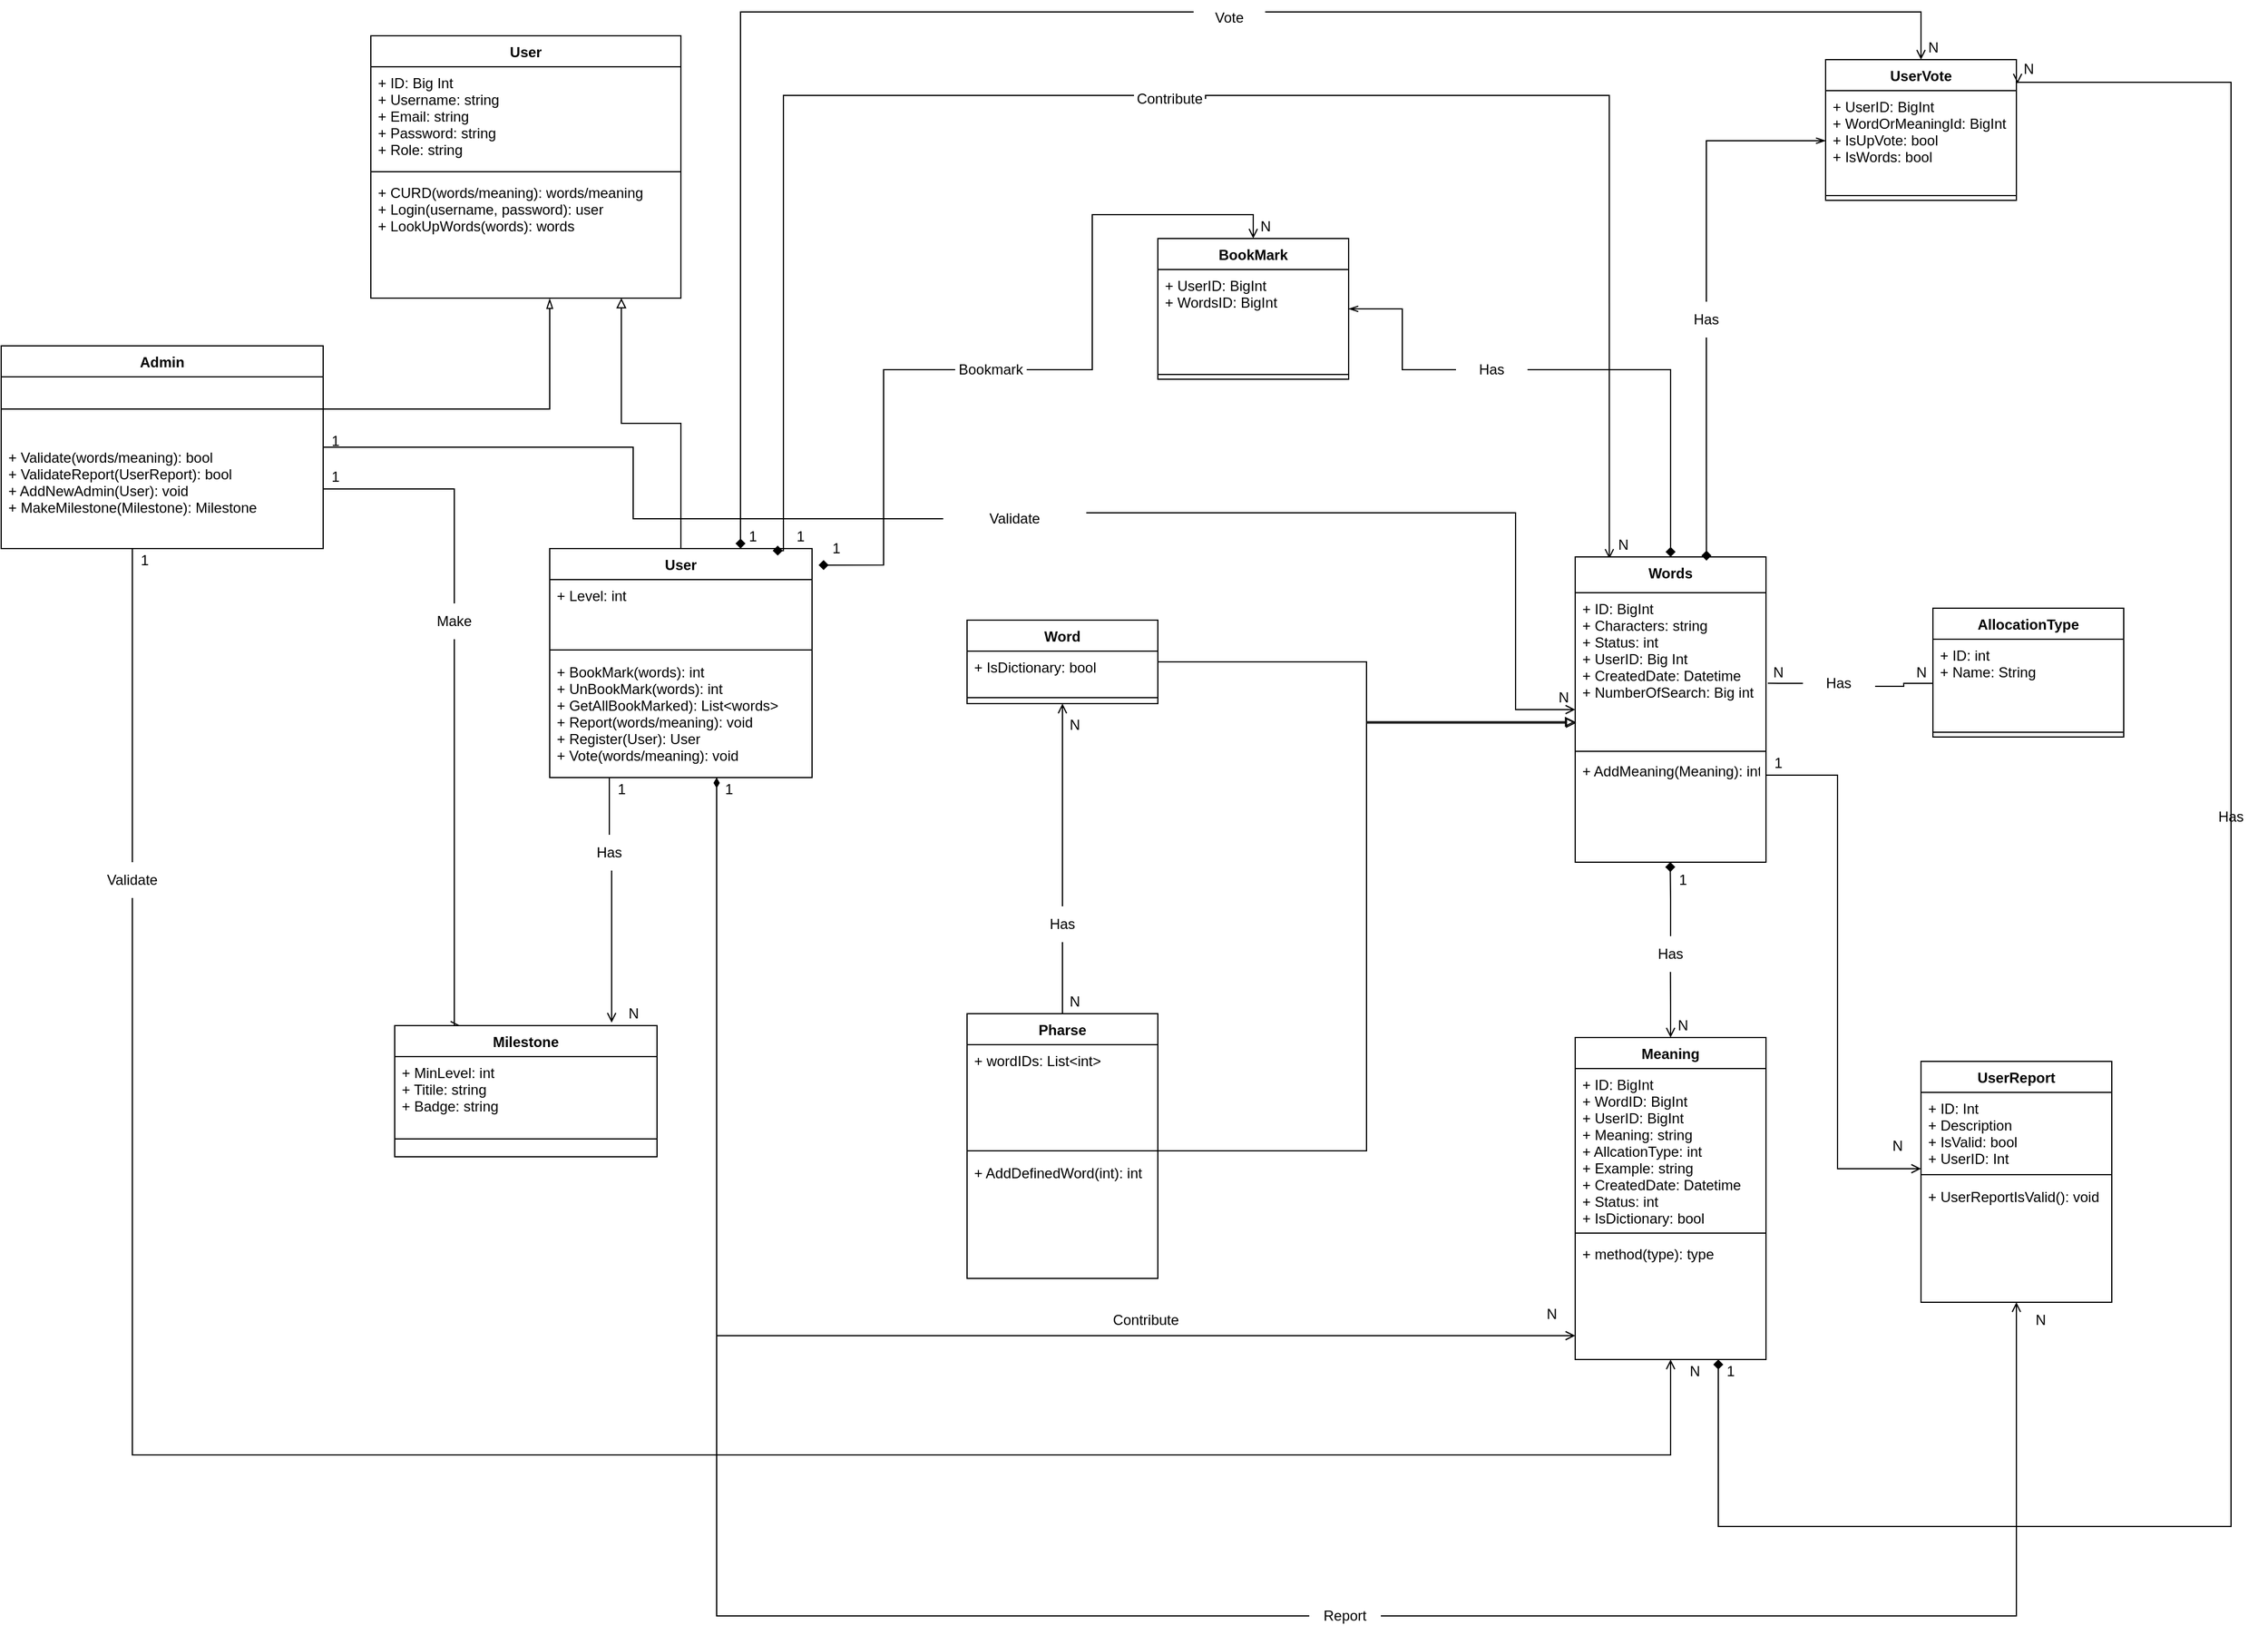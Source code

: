 <mxfile version="19.0.3" type="device"><diagram id="C5RBs43oDa-KdzZeNtuy" name="Page-1"><mxGraphModel dx="2249" dy="2073" grid="1" gridSize="10" guides="1" tooltips="1" connect="1" arrows="1" fold="1" page="1" pageScale="1" pageWidth="827" pageHeight="1169" math="0" shadow="0"><root><mxCell id="WIyWlLk6GJQsqaUBKTNV-0"/><mxCell id="WIyWlLk6GJQsqaUBKTNV-1" parent="WIyWlLk6GJQsqaUBKTNV-0"/><mxCell id="ejcMXYx8NSm2PyiVMTwv-77" style="edgeStyle=orthogonalEdgeStyle;rounded=0;orthogonalLoop=1;jettySize=auto;html=1;entryX=0.5;entryY=0;entryDx=0;entryDy=0;startArrow=none;startFill=1;endArrow=open;endFill=0;exitX=1;exitY=0.5;exitDx=0;exitDy=0;" parent="WIyWlLk6GJQsqaUBKTNV-1" source="ejcMXYx8NSm2PyiVMTwv-99" target="ejcMXYx8NSm2PyiVMTwv-53" edge="1"><mxGeometry relative="1" as="geometry"/></mxCell><mxCell id="ejcMXYx8NSm2PyiVMTwv-79" style="edgeStyle=orthogonalEdgeStyle;rounded=0;orthogonalLoop=1;jettySize=auto;html=1;entryX=0.179;entryY=0.006;entryDx=0;entryDy=0;entryPerimeter=0;startArrow=none;startFill=1;endArrow=open;endFill=0;exitX=1;exitY=0.5;exitDx=0;exitDy=0;" parent="WIyWlLk6GJQsqaUBKTNV-1" source="ejcMXYx8NSm2PyiVMTwv-95" target="ejcMXYx8NSm2PyiVMTwv-35" edge="1"><mxGeometry relative="1" as="geometry"><Array as="points"><mxPoint x="680" y="70"/><mxPoint x="1019" y="70"/></Array></mxGeometry></mxCell><mxCell id="ejcMXYx8NSm2PyiVMTwv-14" value="User" style="swimlane;fontStyle=1;align=center;verticalAlign=top;childLayout=stackLayout;horizontal=1;startSize=26;horizontalStack=0;resizeParent=1;resizeParentMax=0;resizeLast=0;collapsible=1;marginBottom=0;" parent="WIyWlLk6GJQsqaUBKTNV-1" vertex="1"><mxGeometry x="-20" y="20" width="260" height="220" as="geometry"/></mxCell><mxCell id="ejcMXYx8NSm2PyiVMTwv-15" value="+ ID: Big Int&#10;+ Username: string&#10;+ Email: string&#10;+ Password: string&#10;+ Role: string" style="text;strokeColor=none;fillColor=none;align=left;verticalAlign=top;spacingLeft=4;spacingRight=4;overflow=hidden;rotatable=0;points=[[0,0.5],[1,0.5]];portConstraint=eastwest;" parent="ejcMXYx8NSm2PyiVMTwv-14" vertex="1"><mxGeometry y="26" width="260" height="84" as="geometry"/></mxCell><mxCell id="ejcMXYx8NSm2PyiVMTwv-16" value="" style="line;strokeWidth=1;fillColor=none;align=left;verticalAlign=middle;spacingTop=-1;spacingLeft=3;spacingRight=3;rotatable=0;labelPosition=right;points=[];portConstraint=eastwest;" parent="ejcMXYx8NSm2PyiVMTwv-14" vertex="1"><mxGeometry y="110" width="260" height="8" as="geometry"/></mxCell><mxCell id="ejcMXYx8NSm2PyiVMTwv-17" value="+ CURD(words/meaning): words/meaning&#10;+ Login(username, password): user&#10;+ LookUpWords(words): words" style="text;strokeColor=none;fillColor=none;align=left;verticalAlign=top;spacingLeft=4;spacingRight=4;overflow=hidden;rotatable=0;points=[[0,0.5],[1,0.5]];portConstraint=eastwest;" parent="ejcMXYx8NSm2PyiVMTwv-14" vertex="1"><mxGeometry y="118" width="260" height="102" as="geometry"/></mxCell><mxCell id="ejcMXYx8NSm2PyiVMTwv-66" style="edgeStyle=orthogonalEdgeStyle;rounded=0;orthogonalLoop=1;jettySize=auto;html=1;entryX=0.808;entryY=1;entryDx=0;entryDy=0;entryPerimeter=0;exitX=0.5;exitY=0;exitDx=0;exitDy=0;endArrow=block;endFill=0;" parent="WIyWlLk6GJQsqaUBKTNV-1" source="ejcMXYx8NSm2PyiVMTwv-18" target="ejcMXYx8NSm2PyiVMTwv-17" edge="1"><mxGeometry relative="1" as="geometry"><Array as="points"><mxPoint x="240" y="345"/><mxPoint x="190" y="345"/></Array></mxGeometry></mxCell><mxCell id="ejcMXYx8NSm2PyiVMTwv-103" style="edgeStyle=orthogonalEdgeStyle;rounded=0;orthogonalLoop=1;jettySize=auto;html=1;startArrow=none;startFill=0;endArrow=open;endFill=0;" parent="WIyWlLk6GJQsqaUBKTNV-1" source="ejcMXYx8NSm2PyiVMTwv-18" target="ejcMXYx8NSm2PyiVMTwv-47" edge="1"><mxGeometry relative="1" as="geometry"><Array as="points"><mxPoint x="270" y="1110"/></Array></mxGeometry></mxCell><mxCell id="ejcMXYx8NSm2PyiVMTwv-113" style="edgeStyle=orthogonalEdgeStyle;rounded=0;orthogonalLoop=1;jettySize=auto;html=1;startArrow=none;startFill=0;endArrow=open;endFill=0;" parent="WIyWlLk6GJQsqaUBKTNV-1" source="ejcMXYx8NSm2PyiVMTwv-135" target="ejcMXYx8NSm2PyiVMTwv-106" edge="1"><mxGeometry relative="1" as="geometry"><Array as="points"><mxPoint x="1360" y="1345"/></Array></mxGeometry></mxCell><mxCell id="ejcMXYx8NSm2PyiVMTwv-125" style="edgeStyle=orthogonalEdgeStyle;rounded=0;orthogonalLoop=1;jettySize=auto;html=1;entryX=0.827;entryY=-0.023;entryDx=0;entryDy=0;entryPerimeter=0;startArrow=none;startFill=0;endArrow=open;endFill=0;" parent="WIyWlLk6GJQsqaUBKTNV-1" source="ejcMXYx8NSm2PyiVMTwv-129" target="ejcMXYx8NSm2PyiVMTwv-118" edge="1"><mxGeometry relative="1" as="geometry"><Array as="points"><mxPoint x="182" y="710"/><mxPoint x="182" y="710"/></Array></mxGeometry></mxCell><mxCell id="ejcMXYx8NSm2PyiVMTwv-18" value="User" style="swimlane;fontStyle=1;align=center;verticalAlign=top;childLayout=stackLayout;horizontal=1;startSize=26;horizontalStack=0;resizeParent=1;resizeParentMax=0;resizeLast=0;collapsible=1;marginBottom=0;" parent="WIyWlLk6GJQsqaUBKTNV-1" vertex="1"><mxGeometry x="130" y="450" width="220" height="192" as="geometry"/></mxCell><mxCell id="ejcMXYx8NSm2PyiVMTwv-52" value="+ Level: int" style="text;strokeColor=none;fillColor=none;align=left;verticalAlign=top;spacingLeft=4;spacingRight=4;overflow=hidden;rotatable=0;points=[[0,0.5],[1,0.5]];portConstraint=eastwest;" parent="ejcMXYx8NSm2PyiVMTwv-18" vertex="1"><mxGeometry y="26" width="220" height="54" as="geometry"/></mxCell><mxCell id="ejcMXYx8NSm2PyiVMTwv-20" value="" style="line;strokeWidth=1;fillColor=none;align=left;verticalAlign=middle;spacingTop=-1;spacingLeft=3;spacingRight=3;rotatable=0;labelPosition=right;points=[];portConstraint=eastwest;" parent="ejcMXYx8NSm2PyiVMTwv-18" vertex="1"><mxGeometry y="80" width="220" height="10" as="geometry"/></mxCell><mxCell id="ejcMXYx8NSm2PyiVMTwv-21" value="+ BookMark(words): int&#10;+ UnBookMark(words): int&#10;+ GetAllBookMarked): List&lt;words&gt;&#10;+ Report(words/meaning): void&#10;+ Register(User): User&#10;+ Vote(words/meaning): void" style="text;strokeColor=none;fillColor=none;align=left;verticalAlign=top;spacingLeft=4;spacingRight=4;overflow=hidden;rotatable=0;points=[[0,0.5],[1,0.5]];portConstraint=eastwest;" parent="ejcMXYx8NSm2PyiVMTwv-18" vertex="1"><mxGeometry y="90" width="220" height="102" as="geometry"/></mxCell><mxCell id="ejcMXYx8NSm2PyiVMTwv-68" style="edgeStyle=orthogonalEdgeStyle;rounded=0;orthogonalLoop=1;jettySize=auto;html=1;endArrow=blockThin;endFill=0;entryX=0.577;entryY=1.005;entryDx=0;entryDy=0;entryPerimeter=0;" parent="WIyWlLk6GJQsqaUBKTNV-1" source="ejcMXYx8NSm2PyiVMTwv-33" target="ejcMXYx8NSm2PyiVMTwv-17" edge="1"><mxGeometry relative="1" as="geometry"><mxPoint x="340" y="270" as="targetPoint"/></mxGeometry></mxCell><mxCell id="ejcMXYx8NSm2PyiVMTwv-105" style="edgeStyle=orthogonalEdgeStyle;rounded=0;orthogonalLoop=1;jettySize=auto;html=1;startArrow=none;startFill=0;endArrow=open;endFill=0;" parent="WIyWlLk6GJQsqaUBKTNV-1" source="ejcMXYx8NSm2PyiVMTwv-126" target="ejcMXYx8NSm2PyiVMTwv-44" edge="1"><mxGeometry relative="1" as="geometry"><Array as="points"><mxPoint x="-220" y="1210"/><mxPoint x="1070" y="1210"/></Array></mxGeometry></mxCell><mxCell id="ejcMXYx8NSm2PyiVMTwv-112" style="edgeStyle=orthogonalEdgeStyle;rounded=0;orthogonalLoop=1;jettySize=auto;html=1;startArrow=none;startFill=0;endArrow=open;endFill=0;" parent="WIyWlLk6GJQsqaUBKTNV-1" source="ejcMXYx8NSm2PyiVMTwv-133" target="ejcMXYx8NSm2PyiVMTwv-35" edge="1"><mxGeometry relative="1" as="geometry"><Array as="points"><mxPoint x="940" y="420"/><mxPoint x="940" y="585"/></Array></mxGeometry></mxCell><mxCell id="ejcMXYx8NSm2PyiVMTwv-122" style="edgeStyle=orthogonalEdgeStyle;rounded=0;orthogonalLoop=1;jettySize=auto;html=1;entryX=0.25;entryY=0;entryDx=0;entryDy=0;startArrow=none;startFill=0;endArrow=open;endFill=0;" parent="WIyWlLk6GJQsqaUBKTNV-1" source="ejcMXYx8NSm2PyiVMTwv-123" target="ejcMXYx8NSm2PyiVMTwv-118" edge="1"><mxGeometry relative="1" as="geometry"><Array as="points"><mxPoint x="50" y="850"/></Array></mxGeometry></mxCell><mxCell id="ejcMXYx8NSm2PyiVMTwv-31" value="Admin" style="swimlane;fontStyle=1;align=center;verticalAlign=top;childLayout=stackLayout;horizontal=1;startSize=26;horizontalStack=0;resizeParent=1;resizeParentMax=0;resizeLast=0;collapsible=1;marginBottom=0;" parent="WIyWlLk6GJQsqaUBKTNV-1" vertex="1"><mxGeometry x="-330" y="280" width="270" height="170" as="geometry"/></mxCell><mxCell id="ejcMXYx8NSm2PyiVMTwv-33" value="" style="line;strokeWidth=1;fillColor=none;align=left;verticalAlign=middle;spacingTop=-1;spacingLeft=3;spacingRight=3;rotatable=0;labelPosition=right;points=[];portConstraint=eastwest;" parent="ejcMXYx8NSm2PyiVMTwv-31" vertex="1"><mxGeometry y="26" width="270" height="54" as="geometry"/></mxCell><mxCell id="ejcMXYx8NSm2PyiVMTwv-34" value="+ Validate(words/meaning): bool&#10;+ ValidateReport(UserReport): bool&#10;+ AddNewAdmin(User): void&#10;+ MakeMilestone(Milestone): Milestone" style="text;strokeColor=none;fillColor=none;align=left;verticalAlign=top;spacingLeft=4;spacingRight=4;overflow=hidden;rotatable=0;points=[[0,0.5],[1,0.5]];portConstraint=eastwest;" parent="ejcMXYx8NSm2PyiVMTwv-31" vertex="1"><mxGeometry y="80" width="270" height="90" as="geometry"/></mxCell><mxCell id="ejcMXYx8NSm2PyiVMTwv-110" style="edgeStyle=orthogonalEdgeStyle;rounded=0;orthogonalLoop=1;jettySize=auto;html=1;entryX=0;entryY=0;entryDx=0;entryDy=0;entryPerimeter=0;startArrow=none;startFill=0;endArrow=open;endFill=0;" parent="WIyWlLk6GJQsqaUBKTNV-1" source="ejcMXYx8NSm2PyiVMTwv-35" target="ejcMXYx8NSm2PyiVMTwv-108" edge="1"><mxGeometry relative="1" as="geometry"><Array as="points"><mxPoint x="1210" y="640"/><mxPoint x="1210" y="970"/></Array></mxGeometry></mxCell><mxCell id="ejcMXYx8NSm2PyiVMTwv-35" value="Words" style="swimlane;fontStyle=1;align=center;verticalAlign=top;childLayout=stackLayout;horizontal=1;startSize=30;horizontalStack=0;resizeParent=1;resizeParentMax=0;resizeLast=0;collapsible=1;marginBottom=0;" parent="WIyWlLk6GJQsqaUBKTNV-1" vertex="1"><mxGeometry x="990" y="457" width="160" height="256" as="geometry"/></mxCell><mxCell id="ejcMXYx8NSm2PyiVMTwv-39" value="+ ID: BigInt&#10;+ Characters: string&#10;+ Status: int&#10;+ UserID: Big Int&#10;+ CreatedDate: Datetime&#10;+ NumberOfSearch: Big int" style="text;strokeColor=none;fillColor=none;align=left;verticalAlign=top;spacingLeft=4;spacingRight=4;overflow=hidden;rotatable=0;points=[[0,0.5],[1,0.5]];portConstraint=eastwest;" parent="ejcMXYx8NSm2PyiVMTwv-35" vertex="1"><mxGeometry y="30" width="160" height="130" as="geometry"/></mxCell><mxCell id="ejcMXYx8NSm2PyiVMTwv-36" value="" style="line;strokeWidth=1;fillColor=none;align=left;verticalAlign=middle;spacingTop=-1;spacingLeft=3;spacingRight=3;rotatable=0;labelPosition=right;points=[];portConstraint=eastwest;" parent="ejcMXYx8NSm2PyiVMTwv-35" vertex="1"><mxGeometry y="160" width="160" height="6" as="geometry"/></mxCell><mxCell id="ejcMXYx8NSm2PyiVMTwv-37" value="+ AddMeaning(Meaning): int" style="text;strokeColor=none;fillColor=none;align=left;verticalAlign=top;spacingLeft=4;spacingRight=4;overflow=hidden;rotatable=0;points=[[0,0.5],[1,0.5]];portConstraint=eastwest;" parent="ejcMXYx8NSm2PyiVMTwv-35" vertex="1"><mxGeometry y="166" width="160" height="90" as="geometry"/></mxCell><mxCell id="ejcMXYx8NSm2PyiVMTwv-82" style="edgeStyle=orthogonalEdgeStyle;rounded=0;orthogonalLoop=1;jettySize=auto;html=1;startArrow=none;startFill=0;endArrow=diamond;endFill=1;" parent="WIyWlLk6GJQsqaUBKTNV-1" source="ejcMXYx8NSm2PyiVMTwv-89" edge="1"><mxGeometry relative="1" as="geometry"><mxPoint x="290" y="450" as="targetPoint"/><Array as="points"><mxPoint x="290"/><mxPoint x="290" y="447"/></Array></mxGeometry></mxCell><mxCell id="ejcMXYx8NSm2PyiVMTwv-40" value="UserVote" style="swimlane;fontStyle=1;align=center;verticalAlign=top;childLayout=stackLayout;horizontal=1;startSize=26;horizontalStack=0;resizeParent=1;resizeParentMax=0;resizeLast=0;collapsible=1;marginBottom=0;" parent="WIyWlLk6GJQsqaUBKTNV-1" vertex="1"><mxGeometry x="1200" y="40" width="160" height="118" as="geometry"/></mxCell><mxCell id="ejcMXYx8NSm2PyiVMTwv-41" value="+ UserID: BigInt&#10;+ WordOrMeaningId: BigInt&#10;+ IsUpVote: bool&#10;+ IsWords: bool" style="text;strokeColor=none;fillColor=none;align=left;verticalAlign=top;spacingLeft=4;spacingRight=4;overflow=hidden;rotatable=0;points=[[0,0.5],[1,0.5]];portConstraint=eastwest;" parent="ejcMXYx8NSm2PyiVMTwv-40" vertex="1"><mxGeometry y="26" width="160" height="84" as="geometry"/></mxCell><mxCell id="ejcMXYx8NSm2PyiVMTwv-42" value="" style="line;strokeWidth=1;fillColor=none;align=left;verticalAlign=middle;spacingTop=-1;spacingLeft=3;spacingRight=3;rotatable=0;labelPosition=right;points=[];portConstraint=eastwest;" parent="ejcMXYx8NSm2PyiVMTwv-40" vertex="1"><mxGeometry y="110" width="160" height="8" as="geometry"/></mxCell><mxCell id="ejcMXYx8NSm2PyiVMTwv-76" style="edgeStyle=orthogonalEdgeStyle;rounded=0;orthogonalLoop=1;jettySize=auto;html=1;entryX=0.498;entryY=0.998;entryDx=0;entryDy=0;entryPerimeter=0;startArrow=none;startFill=0;endArrow=diamond;endFill=1;" parent="WIyWlLk6GJQsqaUBKTNV-1" source="ejcMXYx8NSm2PyiVMTwv-84" target="ejcMXYx8NSm2PyiVMTwv-37" edge="1"><mxGeometry relative="1" as="geometry"/></mxCell><mxCell id="ejcMXYx8NSm2PyiVMTwv-114" style="edgeStyle=orthogonalEdgeStyle;rounded=0;orthogonalLoop=1;jettySize=auto;html=1;startArrow=none;startFill=0;endArrow=open;endFill=0;" parent="WIyWlLk6GJQsqaUBKTNV-1" source="ejcMXYx8NSm2PyiVMTwv-142" edge="1"><mxGeometry relative="1" as="geometry"><mxPoint x="1361" y="60" as="targetPoint"/><Array as="points"><mxPoint x="1361" y="59"/></Array></mxGeometry></mxCell><mxCell id="ejcMXYx8NSm2PyiVMTwv-44" value="Meaning" style="swimlane;fontStyle=1;align=center;verticalAlign=top;childLayout=stackLayout;horizontal=1;startSize=26;horizontalStack=0;resizeParent=1;resizeParentMax=0;resizeLast=0;collapsible=1;marginBottom=0;" parent="WIyWlLk6GJQsqaUBKTNV-1" vertex="1"><mxGeometry x="990" y="860" width="160" height="270" as="geometry"/></mxCell><mxCell id="ejcMXYx8NSm2PyiVMTwv-45" value="+ ID: BigInt&#10;+ WordID: BigInt&#10;+ UserID: BigInt&#10;+ Meaning: string&#10;+ AllcationType: int&#10;+ Example: string&#10;+ CreatedDate: Datetime&#10;+ Status: int&#10;+ IsDictionary: bool" style="text;strokeColor=none;fillColor=none;align=left;verticalAlign=top;spacingLeft=4;spacingRight=4;overflow=hidden;rotatable=0;points=[[0,0.5],[1,0.5]];portConstraint=eastwest;" parent="ejcMXYx8NSm2PyiVMTwv-44" vertex="1"><mxGeometry y="26" width="160" height="134" as="geometry"/></mxCell><mxCell id="ejcMXYx8NSm2PyiVMTwv-46" value="" style="line;strokeWidth=1;fillColor=none;align=left;verticalAlign=middle;spacingTop=-1;spacingLeft=3;spacingRight=3;rotatable=0;labelPosition=right;points=[];portConstraint=eastwest;" parent="ejcMXYx8NSm2PyiVMTwv-44" vertex="1"><mxGeometry y="160" width="160" height="8" as="geometry"/></mxCell><mxCell id="ejcMXYx8NSm2PyiVMTwv-47" value="+ method(type): type" style="text;strokeColor=none;fillColor=none;align=left;verticalAlign=top;spacingLeft=4;spacingRight=4;overflow=hidden;rotatable=0;points=[[0,0.5],[1,0.5]];portConstraint=eastwest;" parent="ejcMXYx8NSm2PyiVMTwv-44" vertex="1"><mxGeometry y="168" width="160" height="102" as="geometry"/></mxCell><mxCell id="ejcMXYx8NSm2PyiVMTwv-48" value="AllocationType" style="swimlane;fontStyle=1;align=center;verticalAlign=top;childLayout=stackLayout;horizontal=1;startSize=26;horizontalStack=0;resizeParent=1;resizeParentMax=0;resizeLast=0;collapsible=1;marginBottom=0;" parent="WIyWlLk6GJQsqaUBKTNV-1" vertex="1"><mxGeometry x="1290" y="500" width="160" height="108" as="geometry"/></mxCell><mxCell id="ejcMXYx8NSm2PyiVMTwv-49" value="+ ID: int&#10;+ Name: String" style="text;strokeColor=none;fillColor=none;align=left;verticalAlign=top;spacingLeft=4;spacingRight=4;overflow=hidden;rotatable=0;points=[[0,0.5],[1,0.5]];portConstraint=eastwest;" parent="ejcMXYx8NSm2PyiVMTwv-48" vertex="1"><mxGeometry y="26" width="160" height="74" as="geometry"/></mxCell><mxCell id="ejcMXYx8NSm2PyiVMTwv-50" value="" style="line;strokeWidth=1;fillColor=none;align=left;verticalAlign=middle;spacingTop=-1;spacingLeft=3;spacingRight=3;rotatable=0;labelPosition=right;points=[];portConstraint=eastwest;" parent="ejcMXYx8NSm2PyiVMTwv-48" vertex="1"><mxGeometry y="100" width="160" height="8" as="geometry"/></mxCell><mxCell id="ejcMXYx8NSm2PyiVMTwv-72" style="edgeStyle=orthogonalEdgeStyle;rounded=0;orthogonalLoop=1;jettySize=auto;html=1;entryX=0.5;entryY=0;entryDx=0;entryDy=0;startArrow=none;startFill=0;endArrow=diamond;endFill=1;" parent="WIyWlLk6GJQsqaUBKTNV-1" source="ejcMXYx8NSm2PyiVMTwv-101" target="ejcMXYx8NSm2PyiVMTwv-35" edge="1"><mxGeometry relative="1" as="geometry"/></mxCell><mxCell id="ejcMXYx8NSm2PyiVMTwv-53" value="BookMark" style="swimlane;fontStyle=1;align=center;verticalAlign=top;childLayout=stackLayout;horizontal=1;startSize=26;horizontalStack=0;resizeParent=1;resizeParentMax=0;resizeLast=0;collapsible=1;marginBottom=0;" parent="WIyWlLk6GJQsqaUBKTNV-1" vertex="1"><mxGeometry x="640" y="190" width="160" height="118" as="geometry"/></mxCell><mxCell id="ejcMXYx8NSm2PyiVMTwv-54" value="+ UserID: BigInt&#10;+ WordsID: BigInt" style="text;strokeColor=none;fillColor=none;align=left;verticalAlign=top;spacingLeft=4;spacingRight=4;overflow=hidden;rotatable=0;points=[[0,0.5],[1,0.5]];portConstraint=eastwest;" parent="ejcMXYx8NSm2PyiVMTwv-53" vertex="1"><mxGeometry y="26" width="160" height="84" as="geometry"/></mxCell><mxCell id="ejcMXYx8NSm2PyiVMTwv-55" value="" style="line;strokeWidth=1;fillColor=none;align=left;verticalAlign=middle;spacingTop=-1;spacingLeft=3;spacingRight=3;rotatable=0;labelPosition=right;points=[];portConstraint=eastwest;" parent="ejcMXYx8NSm2PyiVMTwv-53" vertex="1"><mxGeometry y="110" width="160" height="8" as="geometry"/></mxCell><mxCell id="ejcMXYx8NSm2PyiVMTwv-70" style="edgeStyle=orthogonalEdgeStyle;rounded=0;orthogonalLoop=1;jettySize=auto;html=1;entryX=0.005;entryY=0.84;entryDx=0;entryDy=0;entryPerimeter=0;startArrow=none;startFill=0;endArrow=block;endFill=0;" parent="WIyWlLk6GJQsqaUBKTNV-1" source="ejcMXYx8NSm2PyiVMTwv-57" target="ejcMXYx8NSm2PyiVMTwv-39" edge="1"><mxGeometry relative="1" as="geometry"/></mxCell><mxCell id="ejcMXYx8NSm2PyiVMTwv-80" style="edgeStyle=orthogonalEdgeStyle;rounded=0;orthogonalLoop=1;jettySize=auto;html=1;startArrow=none;startFill=0;endArrow=none;endFill=0;" parent="WIyWlLk6GJQsqaUBKTNV-1" source="ejcMXYx8NSm2PyiVMTwv-83" target="ejcMXYx8NSm2PyiVMTwv-61" edge="1"><mxGeometry relative="1" as="geometry"/></mxCell><mxCell id="ejcMXYx8NSm2PyiVMTwv-57" value="Word" style="swimlane;fontStyle=1;align=center;verticalAlign=top;childLayout=stackLayout;horizontal=1;startSize=26;horizontalStack=0;resizeParent=1;resizeParentMax=0;resizeLast=0;collapsible=1;marginBottom=0;" parent="WIyWlLk6GJQsqaUBKTNV-1" vertex="1"><mxGeometry x="480" y="510" width="160" height="70" as="geometry"/></mxCell><mxCell id="ejcMXYx8NSm2PyiVMTwv-58" value="+ IsDictionary: bool" style="text;strokeColor=none;fillColor=none;align=left;verticalAlign=top;spacingLeft=4;spacingRight=4;overflow=hidden;rotatable=0;points=[[0,0.5],[1,0.5]];portConstraint=eastwest;" parent="ejcMXYx8NSm2PyiVMTwv-57" vertex="1"><mxGeometry y="26" width="160" height="34" as="geometry"/></mxCell><mxCell id="ejcMXYx8NSm2PyiVMTwv-59" value="" style="line;strokeWidth=1;fillColor=none;align=left;verticalAlign=middle;spacingTop=-1;spacingLeft=3;spacingRight=3;rotatable=0;labelPosition=right;points=[];portConstraint=eastwest;" parent="ejcMXYx8NSm2PyiVMTwv-57" vertex="1"><mxGeometry y="60" width="160" height="10" as="geometry"/></mxCell><mxCell id="ejcMXYx8NSm2PyiVMTwv-61" value="Pharse" style="swimlane;fontStyle=1;align=center;verticalAlign=top;childLayout=stackLayout;horizontal=1;startSize=26;horizontalStack=0;resizeParent=1;resizeParentMax=0;resizeLast=0;collapsible=1;marginBottom=0;" parent="WIyWlLk6GJQsqaUBKTNV-1" vertex="1"><mxGeometry x="480" y="840" width="160" height="222" as="geometry"/></mxCell><mxCell id="ejcMXYx8NSm2PyiVMTwv-62" value="+ wordIDs: List&lt;int&gt; " style="text;strokeColor=none;fillColor=none;align=left;verticalAlign=top;spacingLeft=4;spacingRight=4;overflow=hidden;rotatable=0;points=[[0,0.5],[1,0.5]];portConstraint=eastwest;" parent="ejcMXYx8NSm2PyiVMTwv-61" vertex="1"><mxGeometry y="26" width="160" height="84" as="geometry"/></mxCell><mxCell id="ejcMXYx8NSm2PyiVMTwv-63" value="" style="line;strokeWidth=1;fillColor=none;align=left;verticalAlign=middle;spacingTop=-1;spacingLeft=3;spacingRight=3;rotatable=0;labelPosition=right;points=[];portConstraint=eastwest;" parent="ejcMXYx8NSm2PyiVMTwv-61" vertex="1"><mxGeometry y="110" width="160" height="10" as="geometry"/></mxCell><mxCell id="ejcMXYx8NSm2PyiVMTwv-64" value="+ AddDefinedWord(int): int" style="text;strokeColor=none;fillColor=none;align=left;verticalAlign=top;spacingLeft=4;spacingRight=4;overflow=hidden;rotatable=0;points=[[0,0.5],[1,0.5]];portConstraint=eastwest;" parent="ejcMXYx8NSm2PyiVMTwv-61" vertex="1"><mxGeometry y="120" width="160" height="102" as="geometry"/></mxCell><mxCell id="ejcMXYx8NSm2PyiVMTwv-71" style="edgeStyle=orthogonalEdgeStyle;rounded=0;orthogonalLoop=1;jettySize=auto;html=1;entryX=0;entryY=0.833;entryDx=0;entryDy=0;entryPerimeter=0;startArrow=none;startFill=0;endArrow=block;endFill=0;" parent="WIyWlLk6GJQsqaUBKTNV-1" source="ejcMXYx8NSm2PyiVMTwv-63" target="ejcMXYx8NSm2PyiVMTwv-39" edge="1"><mxGeometry relative="1" as="geometry"/></mxCell><mxCell id="ejcMXYx8NSm2PyiVMTwv-73" style="edgeStyle=orthogonalEdgeStyle;rounded=0;orthogonalLoop=1;jettySize=auto;html=1;entryX=0.688;entryY=0.012;entryDx=0;entryDy=0;entryPerimeter=0;startArrow=none;startFill=0;endArrow=diamond;endFill=1;" parent="WIyWlLk6GJQsqaUBKTNV-1" source="ejcMXYx8NSm2PyiVMTwv-97" target="ejcMXYx8NSm2PyiVMTwv-35" edge="1"><mxGeometry relative="1" as="geometry"/></mxCell><mxCell id="ejcMXYx8NSm2PyiVMTwv-74" style="edgeStyle=orthogonalEdgeStyle;rounded=0;orthogonalLoop=1;jettySize=auto;html=1;entryX=1.009;entryY=0.584;entryDx=0;entryDy=0;entryPerimeter=0;startArrow=none;startFill=0;endArrow=none;endFill=0;" parent="WIyWlLk6GJQsqaUBKTNV-1" source="ejcMXYx8NSm2PyiVMTwv-87" target="ejcMXYx8NSm2PyiVMTwv-39" edge="1"><mxGeometry relative="1" as="geometry"/></mxCell><mxCell id="ejcMXYx8NSm2PyiVMTwv-84" value="Has" style="text;html=1;strokeColor=none;fillColor=none;align=center;verticalAlign=middle;whiteSpace=wrap;rounded=0;" parent="WIyWlLk6GJQsqaUBKTNV-1" vertex="1"><mxGeometry x="1040" y="775" width="60" height="30" as="geometry"/></mxCell><mxCell id="ejcMXYx8NSm2PyiVMTwv-85" value="" style="edgeStyle=orthogonalEdgeStyle;rounded=0;orthogonalLoop=1;jettySize=auto;html=1;entryX=0.498;entryY=0.998;entryDx=0;entryDy=0;entryPerimeter=0;startArrow=open;startFill=0;endArrow=none;endFill=1;" parent="WIyWlLk6GJQsqaUBKTNV-1" source="ejcMXYx8NSm2PyiVMTwv-44" target="ejcMXYx8NSm2PyiVMTwv-84" edge="1"><mxGeometry relative="1" as="geometry"><mxPoint x="1070" y="860" as="sourcePoint"/><mxPoint x="1069.68" y="712.82" as="targetPoint"/></mxGeometry></mxCell><mxCell id="ejcMXYx8NSm2PyiVMTwv-83" value="Has" style="text;html=1;strokeColor=none;fillColor=none;align=center;verticalAlign=middle;whiteSpace=wrap;rounded=0;" parent="WIyWlLk6GJQsqaUBKTNV-1" vertex="1"><mxGeometry x="530" y="750" width="60" height="30" as="geometry"/></mxCell><mxCell id="ejcMXYx8NSm2PyiVMTwv-86" value="" style="edgeStyle=orthogonalEdgeStyle;rounded=0;orthogonalLoop=1;jettySize=auto;html=1;startArrow=open;startFill=0;endArrow=none;endFill=0;" parent="WIyWlLk6GJQsqaUBKTNV-1" source="ejcMXYx8NSm2PyiVMTwv-57" target="ejcMXYx8NSm2PyiVMTwv-83" edge="1"><mxGeometry relative="1" as="geometry"><mxPoint x="560" y="682" as="sourcePoint"/><mxPoint x="560" y="840" as="targetPoint"/></mxGeometry></mxCell><mxCell id="ejcMXYx8NSm2PyiVMTwv-87" value="Has" style="text;html=1;strokeColor=none;fillColor=none;align=center;verticalAlign=middle;whiteSpace=wrap;rounded=0;" parent="WIyWlLk6GJQsqaUBKTNV-1" vertex="1"><mxGeometry x="1181" y="548" width="60" height="30" as="geometry"/></mxCell><mxCell id="ejcMXYx8NSm2PyiVMTwv-88" value="" style="edgeStyle=orthogonalEdgeStyle;rounded=0;orthogonalLoop=1;jettySize=auto;html=1;entryX=1.009;entryY=0.584;entryDx=0;entryDy=0;entryPerimeter=0;startArrow=none;startFill=0;endArrow=none;endFill=0;" parent="WIyWlLk6GJQsqaUBKTNV-1" source="ejcMXYx8NSm2PyiVMTwv-49" target="ejcMXYx8NSm2PyiVMTwv-87" edge="1"><mxGeometry relative="1" as="geometry"><mxPoint x="1280" y="563" as="sourcePoint"/><mxPoint x="1151.44" y="562.92" as="targetPoint"/></mxGeometry></mxCell><mxCell id="ejcMXYx8NSm2PyiVMTwv-89" value="Vote" style="text;html=1;strokeColor=none;fillColor=none;align=center;verticalAlign=middle;whiteSpace=wrap;rounded=0;" parent="WIyWlLk6GJQsqaUBKTNV-1" vertex="1"><mxGeometry x="670" y="-10" width="60" height="30" as="geometry"/></mxCell><mxCell id="ejcMXYx8NSm2PyiVMTwv-90" value="" style="edgeStyle=orthogonalEdgeStyle;rounded=0;orthogonalLoop=1;jettySize=auto;html=1;startArrow=open;startFill=0;endArrow=none;endFill=1;" parent="WIyWlLk6GJQsqaUBKTNV-1" source="ejcMXYx8NSm2PyiVMTwv-40" target="ejcMXYx8NSm2PyiVMTwv-89" edge="1"><mxGeometry relative="1" as="geometry"><mxPoint x="1280.059" y="40" as="sourcePoint"/><mxPoint x="160" y="20" as="targetPoint"/><Array as="points"><mxPoint x="1280"/></Array></mxGeometry></mxCell><mxCell id="ejcMXYx8NSm2PyiVMTwv-95" value="Contribute" style="text;html=1;strokeColor=none;fillColor=none;align=center;verticalAlign=middle;whiteSpace=wrap;rounded=0;" parent="WIyWlLk6GJQsqaUBKTNV-1" vertex="1"><mxGeometry x="620" y="58" width="60" height="30" as="geometry"/></mxCell><mxCell id="ejcMXYx8NSm2PyiVMTwv-96" value="" style="edgeStyle=orthogonalEdgeStyle;rounded=0;orthogonalLoop=1;jettySize=auto;html=1;startArrow=diamond;startFill=1;endArrow=none;endFill=0;exitX=0.85;exitY=0.009;exitDx=0;exitDy=0;exitPerimeter=0;" parent="WIyWlLk6GJQsqaUBKTNV-1" source="ejcMXYx8NSm2PyiVMTwv-18" edge="1"><mxGeometry relative="1" as="geometry"><mxPoint x="326" y="451.998" as="sourcePoint"/><mxPoint x="620" y="70" as="targetPoint"/><Array as="points"><mxPoint x="326" y="70"/></Array></mxGeometry></mxCell><mxCell id="ejcMXYx8NSm2PyiVMTwv-97" value="Has" style="text;html=1;strokeColor=none;fillColor=none;align=center;verticalAlign=middle;whiteSpace=wrap;rounded=0;" parent="WIyWlLk6GJQsqaUBKTNV-1" vertex="1"><mxGeometry x="1070" y="243" width="60" height="30" as="geometry"/></mxCell><mxCell id="ejcMXYx8NSm2PyiVMTwv-98" value="" style="edgeStyle=orthogonalEdgeStyle;rounded=0;orthogonalLoop=1;jettySize=auto;html=1;startArrow=openThin;startFill=0;endArrow=none;endFill=1;" parent="WIyWlLk6GJQsqaUBKTNV-1" source="ejcMXYx8NSm2PyiVMTwv-41" target="ejcMXYx8NSm2PyiVMTwv-97" edge="1"><mxGeometry relative="1" as="geometry"><mxPoint x="1200.0" y="108" as="sourcePoint"/><mxPoint x="1100.08" y="460.072" as="targetPoint"/><Array as="points"><mxPoint x="1100" y="108"/></Array></mxGeometry></mxCell><mxCell id="ejcMXYx8NSm2PyiVMTwv-99" value="Bookmark" style="text;html=1;strokeColor=none;fillColor=none;align=center;verticalAlign=middle;whiteSpace=wrap;rounded=0;" parent="WIyWlLk6GJQsqaUBKTNV-1" vertex="1"><mxGeometry x="470" y="285" width="60" height="30" as="geometry"/></mxCell><mxCell id="ejcMXYx8NSm2PyiVMTwv-100" value="" style="edgeStyle=orthogonalEdgeStyle;rounded=0;orthogonalLoop=1;jettySize=auto;html=1;entryX=0;entryY=0.5;entryDx=0;entryDy=0;startArrow=diamond;startFill=1;endArrow=none;endFill=0;exitX=1.025;exitY=0.072;exitDx=0;exitDy=0;exitPerimeter=0;" parent="WIyWlLk6GJQsqaUBKTNV-1" source="ejcMXYx8NSm2PyiVMTwv-18" target="ejcMXYx8NSm2PyiVMTwv-99" edge="1"><mxGeometry relative="1" as="geometry"><mxPoint x="354.0" y="465.984" as="sourcePoint"/><mxPoint x="720" y="190" as="targetPoint"/></mxGeometry></mxCell><mxCell id="ejcMXYx8NSm2PyiVMTwv-101" value="Has" style="text;html=1;strokeColor=none;fillColor=none;align=center;verticalAlign=middle;whiteSpace=wrap;rounded=0;" parent="WIyWlLk6GJQsqaUBKTNV-1" vertex="1"><mxGeometry x="890" y="285" width="60" height="30" as="geometry"/></mxCell><mxCell id="ejcMXYx8NSm2PyiVMTwv-102" value="" style="edgeStyle=orthogonalEdgeStyle;rounded=0;orthogonalLoop=1;jettySize=auto;html=1;entryX=0;entryY=0.5;entryDx=0;entryDy=0;startArrow=openThin;startFill=0;endArrow=none;endFill=1;" parent="WIyWlLk6GJQsqaUBKTNV-1" source="ejcMXYx8NSm2PyiVMTwv-53" target="ejcMXYx8NSm2PyiVMTwv-101" edge="1"><mxGeometry relative="1" as="geometry"><mxPoint x="800" y="300" as="sourcePoint"/><mxPoint x="1070" y="457" as="targetPoint"/></mxGeometry></mxCell><mxCell id="ejcMXYx8NSm2PyiVMTwv-106" value="UserReport" style="swimlane;fontStyle=1;align=center;verticalAlign=top;childLayout=stackLayout;horizontal=1;startSize=26;horizontalStack=0;resizeParent=1;resizeParentMax=0;resizeLast=0;collapsible=1;marginBottom=0;" parent="WIyWlLk6GJQsqaUBKTNV-1" vertex="1"><mxGeometry x="1280" y="880" width="160" height="202" as="geometry"/></mxCell><mxCell id="ejcMXYx8NSm2PyiVMTwv-107" value="+ ID: Int&#10;+ Description&#10;+ IsValid: bool&#10;+ UserID: Int" style="text;strokeColor=none;fillColor=none;align=left;verticalAlign=top;spacingLeft=4;spacingRight=4;overflow=hidden;rotatable=0;points=[[0,0.5],[1,0.5]];portConstraint=eastwest;" parent="ejcMXYx8NSm2PyiVMTwv-106" vertex="1"><mxGeometry y="26" width="160" height="64" as="geometry"/></mxCell><mxCell id="ejcMXYx8NSm2PyiVMTwv-108" value="" style="line;strokeWidth=1;fillColor=none;align=left;verticalAlign=middle;spacingTop=-1;spacingLeft=3;spacingRight=3;rotatable=0;labelPosition=right;points=[];portConstraint=eastwest;" parent="ejcMXYx8NSm2PyiVMTwv-106" vertex="1"><mxGeometry y="90" width="160" height="10" as="geometry"/></mxCell><mxCell id="ejcMXYx8NSm2PyiVMTwv-109" value="+ UserReportIsValid(): void" style="text;strokeColor=none;fillColor=none;align=left;verticalAlign=top;spacingLeft=4;spacingRight=4;overflow=hidden;rotatable=0;points=[[0,0.5],[1,0.5]];portConstraint=eastwest;" parent="ejcMXYx8NSm2PyiVMTwv-106" vertex="1"><mxGeometry y="100" width="160" height="102" as="geometry"/></mxCell><mxCell id="ejcMXYx8NSm2PyiVMTwv-118" value="Milestone" style="swimlane;fontStyle=1;align=center;verticalAlign=top;childLayout=stackLayout;horizontal=1;startSize=26;horizontalStack=0;resizeParent=1;resizeParentMax=0;resizeLast=0;collapsible=1;marginBottom=0;" parent="WIyWlLk6GJQsqaUBKTNV-1" vertex="1"><mxGeometry y="850" width="220" height="110" as="geometry"/></mxCell><mxCell id="ejcMXYx8NSm2PyiVMTwv-119" value="+ MinLevel: int&#10;+ Titile: string&#10;+ Badge: string" style="text;strokeColor=none;fillColor=none;align=left;verticalAlign=top;spacingLeft=4;spacingRight=4;overflow=hidden;rotatable=0;points=[[0,0.5],[1,0.5]];portConstraint=eastwest;" parent="ejcMXYx8NSm2PyiVMTwv-118" vertex="1"><mxGeometry y="26" width="220" height="54" as="geometry"/></mxCell><mxCell id="ejcMXYx8NSm2PyiVMTwv-120" value="" style="line;strokeWidth=1;fillColor=none;align=left;verticalAlign=middle;spacingTop=-1;spacingLeft=3;spacingRight=3;rotatable=0;labelPosition=right;points=[];portConstraint=eastwest;" parent="ejcMXYx8NSm2PyiVMTwv-118" vertex="1"><mxGeometry y="80" width="220" height="30" as="geometry"/></mxCell><mxCell id="ejcMXYx8NSm2PyiVMTwv-123" value="Make" style="text;html=1;strokeColor=none;fillColor=none;align=center;verticalAlign=middle;whiteSpace=wrap;rounded=0;" parent="WIyWlLk6GJQsqaUBKTNV-1" vertex="1"><mxGeometry x="20" y="496" width="60" height="30" as="geometry"/></mxCell><mxCell id="ejcMXYx8NSm2PyiVMTwv-124" value="" style="edgeStyle=orthogonalEdgeStyle;rounded=0;orthogonalLoop=1;jettySize=auto;html=1;entryX=0.5;entryY=0;entryDx=0;entryDy=0;startArrow=none;startFill=0;endArrow=none;endFill=0;" parent="WIyWlLk6GJQsqaUBKTNV-1" source="ejcMXYx8NSm2PyiVMTwv-31" target="ejcMXYx8NSm2PyiVMTwv-123" edge="1"><mxGeometry relative="1" as="geometry"><mxPoint x="-60" y="365" as="sourcePoint"/><mxPoint x="55" y="850" as="targetPoint"/><Array as="points"><mxPoint x="50" y="400"/></Array></mxGeometry></mxCell><mxCell id="ejcMXYx8NSm2PyiVMTwv-129" value="Has" style="text;html=1;strokeColor=none;fillColor=none;align=center;verticalAlign=middle;whiteSpace=wrap;rounded=0;" parent="WIyWlLk6GJQsqaUBKTNV-1" vertex="1"><mxGeometry x="150" y="690" width="60" height="30" as="geometry"/></mxCell><mxCell id="ejcMXYx8NSm2PyiVMTwv-130" value="" style="edgeStyle=orthogonalEdgeStyle;rounded=0;orthogonalLoop=1;jettySize=auto;html=1;entryX=0.5;entryY=0;entryDx=0;entryDy=0;startArrow=none;startFill=0;endArrow=none;endFill=0;" parent="WIyWlLk6GJQsqaUBKTNV-1" source="ejcMXYx8NSm2PyiVMTwv-18" target="ejcMXYx8NSm2PyiVMTwv-129" edge="1"><mxGeometry relative="1" as="geometry"><mxPoint x="182" y="642" as="sourcePoint"/><mxPoint x="181.94" y="847.47" as="targetPoint"/><Array as="points"><mxPoint x="180" y="670"/><mxPoint x="180" y="670"/></Array></mxGeometry></mxCell><mxCell id="ejcMXYx8NSm2PyiVMTwv-126" value="Validate" style="text;html=1;strokeColor=none;fillColor=none;align=center;verticalAlign=middle;whiteSpace=wrap;rounded=0;" parent="WIyWlLk6GJQsqaUBKTNV-1" vertex="1"><mxGeometry x="-250" y="713" width="60" height="30" as="geometry"/></mxCell><mxCell id="ejcMXYx8NSm2PyiVMTwv-131" value="" style="edgeStyle=orthogonalEdgeStyle;rounded=0;orthogonalLoop=1;jettySize=auto;html=1;startArrow=none;startFill=0;endArrow=none;endFill=0;" parent="WIyWlLk6GJQsqaUBKTNV-1" source="ejcMXYx8NSm2PyiVMTwv-31" target="ejcMXYx8NSm2PyiVMTwv-126" edge="1"><mxGeometry relative="1" as="geometry"><mxPoint x="-220" y="450" as="sourcePoint"/><mxPoint x="1070.0" y="1130.0" as="targetPoint"/><Array as="points"><mxPoint x="-220" y="520"/><mxPoint x="-220" y="520"/></Array></mxGeometry></mxCell><mxCell id="ejcMXYx8NSm2PyiVMTwv-133" value="Validate" style="text;html=1;strokeColor=none;fillColor=none;align=center;verticalAlign=middle;whiteSpace=wrap;rounded=0;" parent="WIyWlLk6GJQsqaUBKTNV-1" vertex="1"><mxGeometry x="460" y="410" width="120" height="30" as="geometry"/></mxCell><mxCell id="ejcMXYx8NSm2PyiVMTwv-134" value="" style="edgeStyle=orthogonalEdgeStyle;rounded=0;orthogonalLoop=1;jettySize=auto;html=1;startArrow=none;startFill=0;endArrow=none;endFill=0;" parent="WIyWlLk6GJQsqaUBKTNV-1" source="ejcMXYx8NSm2PyiVMTwv-31" target="ejcMXYx8NSm2PyiVMTwv-133" edge="1"><mxGeometry relative="1" as="geometry"><mxPoint x="-60" y="420.0" as="sourcePoint"/><mxPoint x="990.0" y="585.0" as="targetPoint"/><Array as="points"/></mxGeometry></mxCell><mxCell id="ejcMXYx8NSm2PyiVMTwv-136" value="Contribute" style="text;html=1;strokeColor=none;fillColor=none;align=center;verticalAlign=middle;whiteSpace=wrap;rounded=0;" parent="WIyWlLk6GJQsqaUBKTNV-1" vertex="1"><mxGeometry x="600" y="1082" width="60" height="30" as="geometry"/></mxCell><mxCell id="ejcMXYx8NSm2PyiVMTwv-135" value="Report" style="text;html=1;strokeColor=none;fillColor=none;align=center;verticalAlign=middle;whiteSpace=wrap;rounded=0;" parent="WIyWlLk6GJQsqaUBKTNV-1" vertex="1"><mxGeometry x="767" y="1330" width="60" height="30" as="geometry"/></mxCell><mxCell id="ejcMXYx8NSm2PyiVMTwv-141" value="" style="edgeStyle=orthogonalEdgeStyle;rounded=0;orthogonalLoop=1;jettySize=auto;html=1;startArrow=diamondThin;startFill=1;endArrow=none;endFill=0;" parent="WIyWlLk6GJQsqaUBKTNV-1" source="ejcMXYx8NSm2PyiVMTwv-18" target="ejcMXYx8NSm2PyiVMTwv-135" edge="1"><mxGeometry relative="1" as="geometry"><mxPoint x="270.059" y="642" as="sourcePoint"/><mxPoint x="1360.059" y="1082" as="targetPoint"/><Array as="points"><mxPoint x="270" y="1345"/></Array></mxGeometry></mxCell><mxCell id="ejcMXYx8NSm2PyiVMTwv-142" value="Has" style="text;html=1;strokeColor=none;fillColor=none;align=center;verticalAlign=middle;whiteSpace=wrap;rounded=0;" parent="WIyWlLk6GJQsqaUBKTNV-1" vertex="1"><mxGeometry x="1510" y="660" width="60" height="30" as="geometry"/></mxCell><mxCell id="ejcMXYx8NSm2PyiVMTwv-146" value="" style="edgeStyle=orthogonalEdgeStyle;rounded=0;orthogonalLoop=1;jettySize=auto;html=1;startArrow=diamond;startFill=1;endArrow=none;endFill=0;" parent="WIyWlLk6GJQsqaUBKTNV-1" source="ejcMXYx8NSm2PyiVMTwv-44" target="ejcMXYx8NSm2PyiVMTwv-142" edge="1"><mxGeometry relative="1" as="geometry"><mxPoint x="1110" y="1130" as="sourcePoint"/><mxPoint x="1361" y="60" as="targetPoint"/><Array as="points"><mxPoint x="1110" y="1270"/><mxPoint x="1540" y="1270"/><mxPoint x="1540" y="59"/></Array></mxGeometry></mxCell><mxCell id="ejcMXYx8NSm2PyiVMTwv-147" value="1" style="text;html=1;align=center;verticalAlign=middle;resizable=0;points=[];autosize=1;strokeColor=none;fillColor=none;" parent="WIyWlLk6GJQsqaUBKTNV-1" vertex="1"><mxGeometry x="-220" y="450" width="20" height="20" as="geometry"/></mxCell><mxCell id="ejcMXYx8NSm2PyiVMTwv-149" value="N" style="text;html=1;align=center;verticalAlign=middle;resizable=0;points=[];autosize=1;strokeColor=none;fillColor=none;" parent="WIyWlLk6GJQsqaUBKTNV-1" vertex="1"><mxGeometry x="1080" y="1130" width="20" height="20" as="geometry"/></mxCell><mxCell id="ejcMXYx8NSm2PyiVMTwv-150" value="1" style="text;html=1;align=center;verticalAlign=middle;resizable=0;points=[];autosize=1;strokeColor=none;fillColor=none;" parent="WIyWlLk6GJQsqaUBKTNV-1" vertex="1"><mxGeometry x="-60" y="350" width="20" height="20" as="geometry"/></mxCell><mxCell id="ejcMXYx8NSm2PyiVMTwv-152" value="1" style="text;html=1;align=center;verticalAlign=middle;resizable=0;points=[];autosize=1;strokeColor=none;fillColor=none;" parent="WIyWlLk6GJQsqaUBKTNV-1" vertex="1"><mxGeometry x="-60" y="380" width="20" height="20" as="geometry"/></mxCell><mxCell id="ejcMXYx8NSm2PyiVMTwv-153" value="1" style="text;html=1;align=center;verticalAlign=middle;resizable=0;points=[];autosize=1;strokeColor=none;fillColor=none;" parent="WIyWlLk6GJQsqaUBKTNV-1" vertex="1"><mxGeometry x="270" y="642" width="20" height="20" as="geometry"/></mxCell><mxCell id="ejcMXYx8NSm2PyiVMTwv-154" value="N" style="text;html=1;align=center;verticalAlign=middle;resizable=0;points=[];autosize=1;strokeColor=none;fillColor=none;" parent="WIyWlLk6GJQsqaUBKTNV-1" vertex="1"><mxGeometry x="1370" y="1087" width="20" height="20" as="geometry"/></mxCell><mxCell id="ejcMXYx8NSm2PyiVMTwv-155" value="N" style="text;html=1;align=center;verticalAlign=middle;resizable=0;points=[];autosize=1;strokeColor=none;fillColor=none;" parent="WIyWlLk6GJQsqaUBKTNV-1" vertex="1"><mxGeometry x="960" y="1082" width="20" height="20" as="geometry"/></mxCell><mxCell id="ejcMXYx8NSm2PyiVMTwv-156" value="1" style="text;html=1;align=center;verticalAlign=middle;resizable=0;points=[];autosize=1;strokeColor=none;fillColor=none;" parent="WIyWlLk6GJQsqaUBKTNV-1" vertex="1"><mxGeometry x="1070" y="718" width="20" height="20" as="geometry"/></mxCell><mxCell id="ejcMXYx8NSm2PyiVMTwv-157" value="N" style="text;html=1;align=center;verticalAlign=middle;resizable=0;points=[];autosize=1;strokeColor=none;fillColor=none;" parent="WIyWlLk6GJQsqaUBKTNV-1" vertex="1"><mxGeometry x="1070" y="840" width="20" height="20" as="geometry"/></mxCell><mxCell id="ejcMXYx8NSm2PyiVMTwv-158" value="N" style="text;html=1;align=center;verticalAlign=middle;resizable=0;points=[];autosize=1;strokeColor=none;fillColor=none;" parent="WIyWlLk6GJQsqaUBKTNV-1" vertex="1"><mxGeometry x="970" y="565" width="20" height="20" as="geometry"/></mxCell><mxCell id="ejcMXYx8NSm2PyiVMTwv-160" value="N" style="text;html=1;align=center;verticalAlign=middle;resizable=0;points=[];autosize=1;strokeColor=none;fillColor=none;" parent="WIyWlLk6GJQsqaUBKTNV-1" vertex="1"><mxGeometry x="1150" y="544" width="20" height="20" as="geometry"/></mxCell><mxCell id="ejcMXYx8NSm2PyiVMTwv-161" value="N" style="text;html=1;align=center;verticalAlign=middle;resizable=0;points=[];autosize=1;strokeColor=none;fillColor=none;" parent="WIyWlLk6GJQsqaUBKTNV-1" vertex="1"><mxGeometry x="1270" y="544" width="20" height="20" as="geometry"/></mxCell><mxCell id="ejcMXYx8NSm2PyiVMTwv-162" value="1" style="text;html=1;align=center;verticalAlign=middle;resizable=0;points=[];autosize=1;strokeColor=none;fillColor=none;" parent="WIyWlLk6GJQsqaUBKTNV-1" vertex="1"><mxGeometry x="1110" y="1130" width="20" height="20" as="geometry"/></mxCell><mxCell id="ejcMXYx8NSm2PyiVMTwv-163" value="N" style="text;html=1;align=center;verticalAlign=middle;resizable=0;points=[];autosize=1;strokeColor=none;fillColor=none;" parent="WIyWlLk6GJQsqaUBKTNV-1" vertex="1"><mxGeometry x="1360" y="38" width="20" height="20" as="geometry"/></mxCell><mxCell id="ejcMXYx8NSm2PyiVMTwv-164" value="1" style="text;html=1;align=center;verticalAlign=middle;resizable=0;points=[];autosize=1;strokeColor=none;fillColor=none;" parent="WIyWlLk6GJQsqaUBKTNV-1" vertex="1"><mxGeometry x="1150" y="620" width="20" height="20" as="geometry"/></mxCell><mxCell id="ejcMXYx8NSm2PyiVMTwv-165" value="N" style="text;html=1;align=center;verticalAlign=middle;resizable=0;points=[];autosize=1;strokeColor=none;fillColor=none;" parent="WIyWlLk6GJQsqaUBKTNV-1" vertex="1"><mxGeometry x="1250" y="941" width="20" height="20" as="geometry"/></mxCell><mxCell id="ejcMXYx8NSm2PyiVMTwv-166" value="N" style="text;html=1;align=center;verticalAlign=middle;resizable=0;points=[];autosize=1;strokeColor=none;fillColor=none;" parent="WIyWlLk6GJQsqaUBKTNV-1" vertex="1"><mxGeometry x="560" y="820" width="20" height="20" as="geometry"/></mxCell><mxCell id="ejcMXYx8NSm2PyiVMTwv-167" value="N" style="text;html=1;align=center;verticalAlign=middle;resizable=0;points=[];autosize=1;strokeColor=none;fillColor=none;" parent="WIyWlLk6GJQsqaUBKTNV-1" vertex="1"><mxGeometry x="560" y="588" width="20" height="20" as="geometry"/></mxCell><mxCell id="ejcMXYx8NSm2PyiVMTwv-168" value="1" style="text;html=1;align=center;verticalAlign=middle;resizable=0;points=[];autosize=1;strokeColor=none;fillColor=none;" parent="WIyWlLk6GJQsqaUBKTNV-1" vertex="1"><mxGeometry x="180" y="642" width="20" height="20" as="geometry"/></mxCell><mxCell id="ejcMXYx8NSm2PyiVMTwv-170" value="N" style="text;html=1;align=center;verticalAlign=middle;resizable=0;points=[];autosize=1;strokeColor=none;fillColor=none;" parent="WIyWlLk6GJQsqaUBKTNV-1" vertex="1"><mxGeometry x="190" y="830" width="20" height="20" as="geometry"/></mxCell><mxCell id="ejcMXYx8NSm2PyiVMTwv-171" value="1" style="text;html=1;align=center;verticalAlign=middle;resizable=0;points=[];autosize=1;strokeColor=none;fillColor=none;" parent="WIyWlLk6GJQsqaUBKTNV-1" vertex="1"><mxGeometry x="360" y="440" width="20" height="20" as="geometry"/></mxCell><mxCell id="ejcMXYx8NSm2PyiVMTwv-172" value="N" style="text;html=1;align=center;verticalAlign=middle;resizable=0;points=[];autosize=1;strokeColor=none;fillColor=none;" parent="WIyWlLk6GJQsqaUBKTNV-1" vertex="1"><mxGeometry x="720" y="170" width="20" height="20" as="geometry"/></mxCell><mxCell id="ejcMXYx8NSm2PyiVMTwv-173" value="1" style="text;html=1;align=center;verticalAlign=middle;resizable=0;points=[];autosize=1;strokeColor=none;fillColor=none;" parent="WIyWlLk6GJQsqaUBKTNV-1" vertex="1"><mxGeometry x="330" y="430" width="20" height="20" as="geometry"/></mxCell><mxCell id="ejcMXYx8NSm2PyiVMTwv-174" value="N" style="text;html=1;align=center;verticalAlign=middle;resizable=0;points=[];autosize=1;strokeColor=none;fillColor=none;" parent="WIyWlLk6GJQsqaUBKTNV-1" vertex="1"><mxGeometry x="1020" y="437" width="20" height="20" as="geometry"/></mxCell><mxCell id="ejcMXYx8NSm2PyiVMTwv-175" value="1" style="text;html=1;align=center;verticalAlign=middle;resizable=0;points=[];autosize=1;strokeColor=none;fillColor=none;" parent="WIyWlLk6GJQsqaUBKTNV-1" vertex="1"><mxGeometry x="290" y="430" width="20" height="20" as="geometry"/></mxCell><mxCell id="ejcMXYx8NSm2PyiVMTwv-176" value="N" style="text;html=1;align=center;verticalAlign=middle;resizable=0;points=[];autosize=1;strokeColor=none;fillColor=none;" parent="WIyWlLk6GJQsqaUBKTNV-1" vertex="1"><mxGeometry x="1280" y="20" width="20" height="20" as="geometry"/></mxCell></root></mxGraphModel></diagram></mxfile>